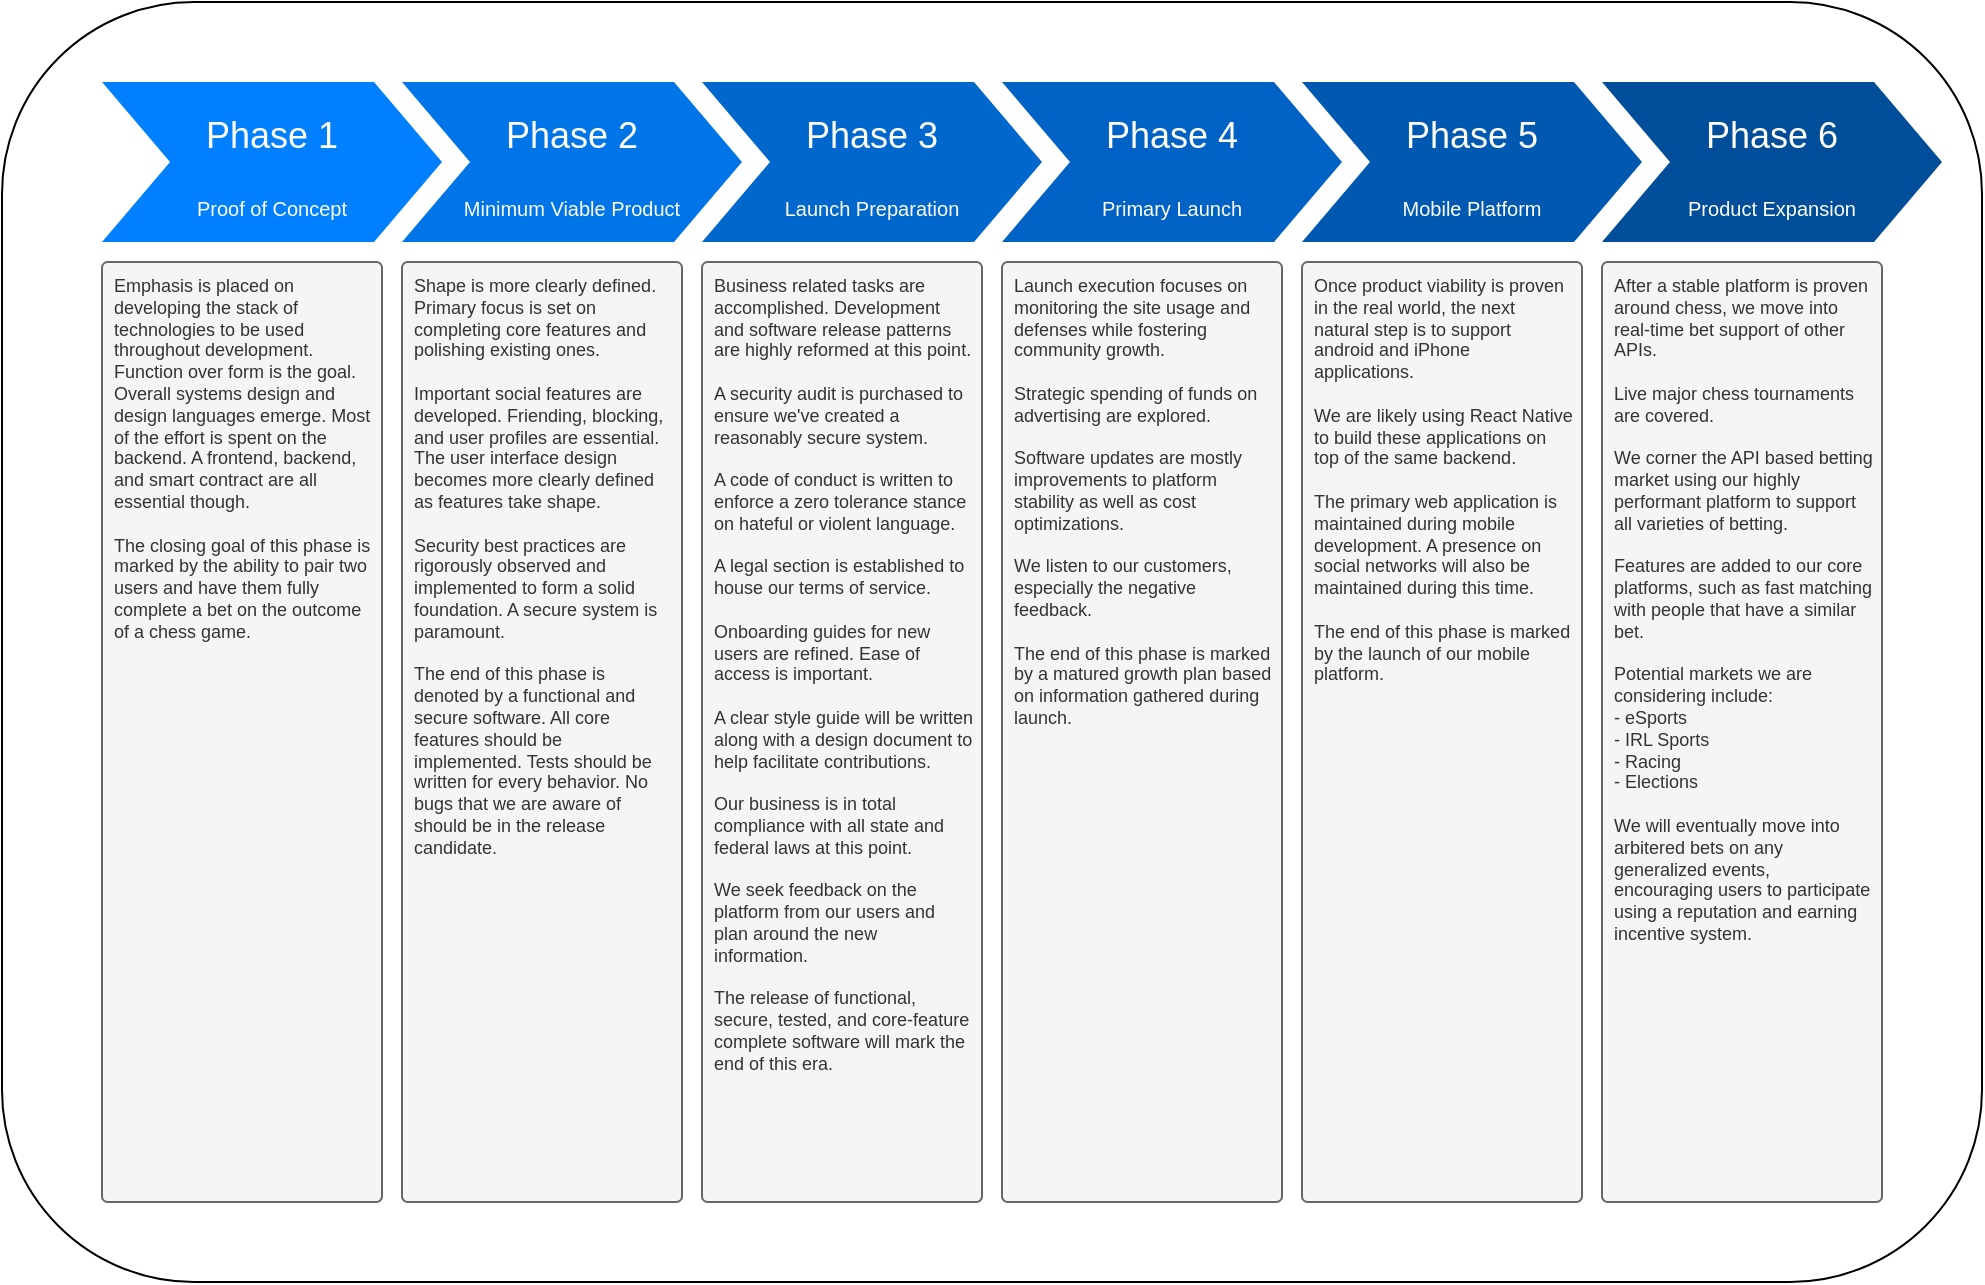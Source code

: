 <mxfile version="18.0.3" type="device"><diagram name="Page-1" id="d9b1e647-80fa-b4a2-5024-87a742678bcc"><mxGraphModel dx="1160" dy="777" grid="1" gridSize="10" guides="1" tooltips="1" connect="1" arrows="1" fold="1" page="1" pageScale="1" pageWidth="1100" pageHeight="850" background="none" math="0" shadow="0"><root><mxCell id="0"/><mxCell id="1" parent="0"/><mxCell id="eTloahGLou4J7IBFbaeb-1" value="" style="rounded=1;whiteSpace=wrap;html=1;" vertex="1" parent="1"><mxGeometry x="40" y="140" width="990" height="640" as="geometry"/></mxCell><mxCell id="57fe6abec08f04cb-1" value="&lt;font style=&quot;&quot;&gt;&lt;font style=&quot;vertical-align: inherit;&quot;&gt;&lt;font style=&quot;vertical-align: inherit;&quot;&gt;&lt;span style=&quot;font-size: 18px;&quot;&gt;&lt;font style=&quot;vertical-align: inherit;&quot;&gt;&lt;font style=&quot;vertical-align: inherit;&quot;&gt;&lt;font style=&quot;vertical-align: inherit;&quot;&gt;&lt;font style=&quot;vertical-align: inherit;&quot;&gt;Phase 1 &lt;/font&gt;&lt;/font&gt;&lt;/font&gt;&lt;/font&gt;&lt;/span&gt;&lt;br&gt;&lt;font style=&quot;&quot;&gt;&lt;font style=&quot;vertical-align: inherit;&quot;&gt;&lt;font style=&quot;vertical-align: inherit;&quot;&gt;&lt;font style=&quot;vertical-align: inherit;&quot;&gt;&lt;font style=&quot;vertical-align: inherit; font-size: 10px;&quot;&gt;Proof of Concept&lt;/font&gt;&lt;/font&gt;&lt;/font&gt;&lt;/font&gt;&lt;/font&gt;&lt;br&gt;&lt;/font&gt;&lt;/font&gt;&lt;/font&gt;" style="shape=step;whiteSpace=wrap;html=1;fontSize=28;fillColor=#0080FF;fontColor=#FFFFFF;strokeColor=none;" parent="1" vertex="1"><mxGeometry x="90" y="180" width="170" height="80" as="geometry"/></mxCell><mxCell id="57fe6abec08f04cb-2" value="&lt;font style=&quot;&quot;&gt;&lt;font style=&quot;vertical-align: inherit;&quot;&gt;&lt;font style=&quot;vertical-align: inherit;&quot;&gt;&lt;span style=&quot;font-size: 18px;&quot;&gt;Phase 2&lt;/span&gt;&lt;br&gt;&lt;font style=&quot;font-size: 10px;&quot;&gt;Minimum Viable Product&lt;/font&gt;&lt;br&gt;&lt;/font&gt;&lt;/font&gt;&lt;/font&gt;" style="shape=step;whiteSpace=wrap;html=1;fontSize=28;fillColor=#0075E8;fontColor=#FFFFFF;strokeColor=none;" parent="1" vertex="1"><mxGeometry x="240" y="180" width="170" height="80" as="geometry"/></mxCell><mxCell id="57fe6abec08f04cb-3" value="&lt;font style=&quot;&quot;&gt;&lt;font style=&quot;vertical-align: inherit;&quot;&gt;&lt;font style=&quot;vertical-align: inherit;&quot;&gt;&lt;span style=&quot;font-size: 18px;&quot;&gt;Phase 3&lt;/span&gt;&lt;br&gt;&lt;font style=&quot;font-size: 10px;&quot;&gt;Launch Preparation&lt;/font&gt;&lt;br&gt;&lt;/font&gt;&lt;/font&gt;&lt;/font&gt;" style="shape=step;whiteSpace=wrap;html=1;fontSize=28;fillColor=#0067CC;fontColor=#FFFFFF;strokeColor=none;" parent="1" vertex="1"><mxGeometry x="390" y="180" width="170" height="80" as="geometry"/></mxCell><mxCell id="57fe6abec08f04cb-4" value="&lt;font style=&quot;&quot;&gt;&lt;font style=&quot;vertical-align: inherit;&quot;&gt;&lt;font style=&quot;vertical-align: inherit;&quot;&gt;&lt;span style=&quot;font-size: 18px;&quot;&gt;Phase 4&lt;/span&gt;&lt;br&gt;&lt;font style=&quot;font-size: 10px;&quot;&gt;Primary Launch&lt;/font&gt;&lt;br&gt;&lt;/font&gt;&lt;/font&gt;&lt;/font&gt;" style="shape=step;whiteSpace=wrap;html=1;fontSize=28;fillColor=#0062C4;fontColor=#FFFFFF;strokeColor=none;" parent="1" vertex="1"><mxGeometry x="540" y="180" width="170" height="80" as="geometry"/></mxCell><mxCell id="57fe6abec08f04cb-5" value="&lt;font style=&quot;&quot;&gt;&lt;font style=&quot;vertical-align: inherit;&quot;&gt;&lt;font style=&quot;vertical-align: inherit;&quot;&gt;&lt;span style=&quot;font-size: 18px;&quot;&gt;&lt;font style=&quot;vertical-align: inherit;&quot;&gt;&lt;font style=&quot;vertical-align: inherit;&quot;&gt;Phase 5 &lt;/font&gt;&lt;/font&gt;&lt;/span&gt;&lt;br&gt;&lt;font style=&quot;font-size: 10px;&quot;&gt;&lt;font style=&quot;vertical-align: inherit;&quot;&gt;&lt;font style=&quot;vertical-align: inherit;&quot;&gt;Mobile Platform&lt;/font&gt;&lt;/font&gt;&lt;/font&gt;&lt;br&gt;&lt;/font&gt;&lt;/font&gt;&lt;/font&gt;" style="shape=step;whiteSpace=wrap;html=1;fontSize=28;fillColor=#0059B0;fontColor=#FFFFFF;strokeColor=none;" parent="1" vertex="1"><mxGeometry x="690" y="180" width="170" height="80" as="geometry"/></mxCell><mxCell id="57fe6abec08f04cb-6" value="&lt;font style=&quot;&quot;&gt;&lt;span style=&quot;font-size: 18px;&quot;&gt;Phase 6&lt;/span&gt;&lt;br&gt;&lt;font style=&quot;font-size: 10px;&quot;&gt;Product Expansion&lt;/font&gt;&lt;br&gt;&lt;/font&gt;" style="shape=step;whiteSpace=wrap;html=1;fontSize=28;fillColor=#004D99;fontColor=#FFFFFF;strokeColor=none;" parent="1" vertex="1"><mxGeometry x="840" y="180" width="170" height="80" as="geometry"/></mxCell><mxCell id="57fe6abec08f04cb-12" value="Once product viability is proven in the real world, the next natural step is to support android and iPhone applications.&lt;br&gt;&lt;br&gt;We are likely using React Native to build these applications on top of the same backend.&amp;nbsp;&lt;br&gt;&lt;br&gt;The primary web application is maintained during mobile development. A presence on social networks will also be maintained during this time.&lt;br&gt;&lt;br&gt;The end of this phase is marked by the launch of our mobile platform." style="text;spacingTop=-3;whiteSpace=wrap;html=1;align=left;fontSize=9;fontFamily=Helvetica;fillColor=#f5f5f5;rounded=1;glass=0;spacingLeft=1;spacingRight=1;spacing=5;labelBackgroundColor=none;fontColor=#333333;strokeColor=#666666;rotation=0;arcSize=2;" parent="1" vertex="1"><mxGeometry x="690" y="270" width="140" height="470" as="geometry"/></mxCell><mxCell id="57fe6abec08f04cb-13" value="After a stable platform is proven around chess, we move into real-time bet support of other APIs.&lt;br&gt;&lt;br&gt;Live major chess tournaments are covered.&amp;nbsp;&lt;br&gt;&lt;br&gt;We corner the API based betting market using our highly performant platform to support all varieties of betting.&amp;nbsp;&lt;br&gt;&lt;br&gt;Features are added to our core platforms, such as fast matching with people that have a similar bet.&lt;br&gt;&lt;br&gt;Potential markets we are considering include:&lt;br&gt;- eSports&lt;br&gt;- IRL Sports&lt;br&gt;- Racing&lt;br&gt;- Elections&lt;br&gt;&lt;br&gt;We will eventually move into arbitered bets on any generalized events, encouraging users to participate using a reputation and earning incentive system." style="text;spacingTop=-3;whiteSpace=wrap;html=1;align=left;fontSize=9;fontFamily=Helvetica;fillColor=#f5f5f5;rounded=1;glass=0;spacingLeft=1;spacingRight=1;spacing=5;labelBackgroundColor=none;fontColor=#333333;strokeColor=#666666;rotation=0;arcSize=2;" parent="1" vertex="1"><mxGeometry x="840" y="270" width="140" height="470" as="geometry"/></mxCell><mxCell id="y50E5zn4GwG8O6aA6uce-5" value="Emphasis is placed on developing the stack of technologies to be used throughout development. Function over form is the goal. Overall systems design and design languages emerge. Most of the effort is spent on the backend. A frontend, backend, and smart contract are all essential though.&lt;br&gt;&lt;br style=&quot;font-size: 9px;&quot;&gt;The closing goal of this phase is marked by the ability to pair two users and have them fully complete a bet on the outcome of a chess game." style="text;spacingTop=-3;whiteSpace=wrap;html=1;align=left;fontSize=9;fontFamily=Helvetica;fillColor=#f5f5f5;rounded=1;glass=0;spacingLeft=1;spacingRight=1;spacing=5;labelBackgroundColor=none;fontColor=#333333;strokeColor=#666666;rotation=0;arcSize=2;" parent="1" vertex="1"><mxGeometry x="90" y="270" width="140" height="470" as="geometry"/></mxCell><mxCell id="y50E5zn4GwG8O6aA6uce-6" value="Shape is more clearly defined. Primary focus is set on completing core features and polishing existing ones.&lt;br&gt;&lt;br&gt;Important social features are developed. Friending, blocking, and user profiles are essential. The user interface design becomes more clearly defined as features take shape.&lt;br&gt;&lt;br&gt;Security best practices are rigorously observed and implemented to form a solid foundation. A secure system is paramount.&lt;br&gt;&lt;br&gt;The end of this phase is denoted by a functional and secure software. All core features should be implemented. Tests should be written for every behavior. No bugs that we are aware of should be in the release candidate." style="text;spacingTop=-3;whiteSpace=wrap;html=1;align=left;fontSize=9;fontFamily=Helvetica;fillColor=#f5f5f5;rounded=1;glass=0;spacingLeft=1;spacingRight=1;spacing=5;labelBackgroundColor=none;fontColor=#333333;strokeColor=#666666;rotation=0;arcSize=2;" parent="1" vertex="1"><mxGeometry x="240" y="270" width="140" height="470" as="geometry"/></mxCell><mxCell id="y50E5zn4GwG8O6aA6uce-7" value="Business related tasks are accomplished. Development&amp;nbsp; and software release patterns are highly reformed at this point.&lt;br&gt;&lt;br&gt;A security audit is purchased to ensure we've created a reasonably secure system.&lt;br&gt;&lt;br&gt;A code of conduct is written to enforce a zero tolerance stance on hateful or violent language.&lt;br&gt;&lt;br&gt;A legal section is established to house our terms of service.&lt;br&gt;&lt;br&gt;Onboarding guides for new users are refined. Ease of access is important.&lt;br&gt;&lt;br&gt;A clear style guide will be written along with a design document to help facilitate contributions.&lt;br&gt;&lt;br&gt;Our business is in total compliance with all state and federal laws at this point.&lt;br&gt;&lt;br&gt;We seek feedback on the platform from our users and plan around the new information.&lt;br&gt;&lt;br&gt;The release of functional, secure, tested, and core-feature complete software will mark the end of this era." style="text;spacingTop=-3;whiteSpace=wrap;html=1;align=left;fontSize=9;fontFamily=Helvetica;fillColor=#f5f5f5;rounded=1;glass=0;spacingLeft=1;spacingRight=1;spacing=5;labelBackgroundColor=none;fontColor=#333333;strokeColor=#666666;rotation=0;arcSize=2;" parent="1" vertex="1"><mxGeometry x="390" y="270" width="140" height="470" as="geometry"/></mxCell><mxCell id="y50E5zn4GwG8O6aA6uce-8" value="Launch execution&amp;nbsp;focuses on monitoring the site usage and defenses while fostering&amp;nbsp; community growth.&amp;nbsp;&lt;br&gt;&lt;br&gt;Strategic spending of funds on advertising are explored.&lt;br&gt;&lt;br&gt;Software updates are mostly improvements to platform stability as well as cost optimizations.&lt;br&gt;&lt;br&gt;We listen to our customers, especially the negative feedback.&lt;br&gt;&lt;br&gt;The end of this phase is marked by a matured growth plan based on information gathered during launch." style="text;spacingTop=-3;whiteSpace=wrap;html=1;align=left;fontSize=9;fontFamily=Helvetica;fillColor=#f5f5f5;rounded=1;glass=0;spacingLeft=1;spacingRight=1;spacing=5;labelBackgroundColor=none;fontColor=#333333;strokeColor=#666666;rotation=0;arcSize=2;" parent="1" vertex="1"><mxGeometry x="540" y="270" width="140" height="470" as="geometry"/></mxCell></root></mxGraphModel></diagram></mxfile>